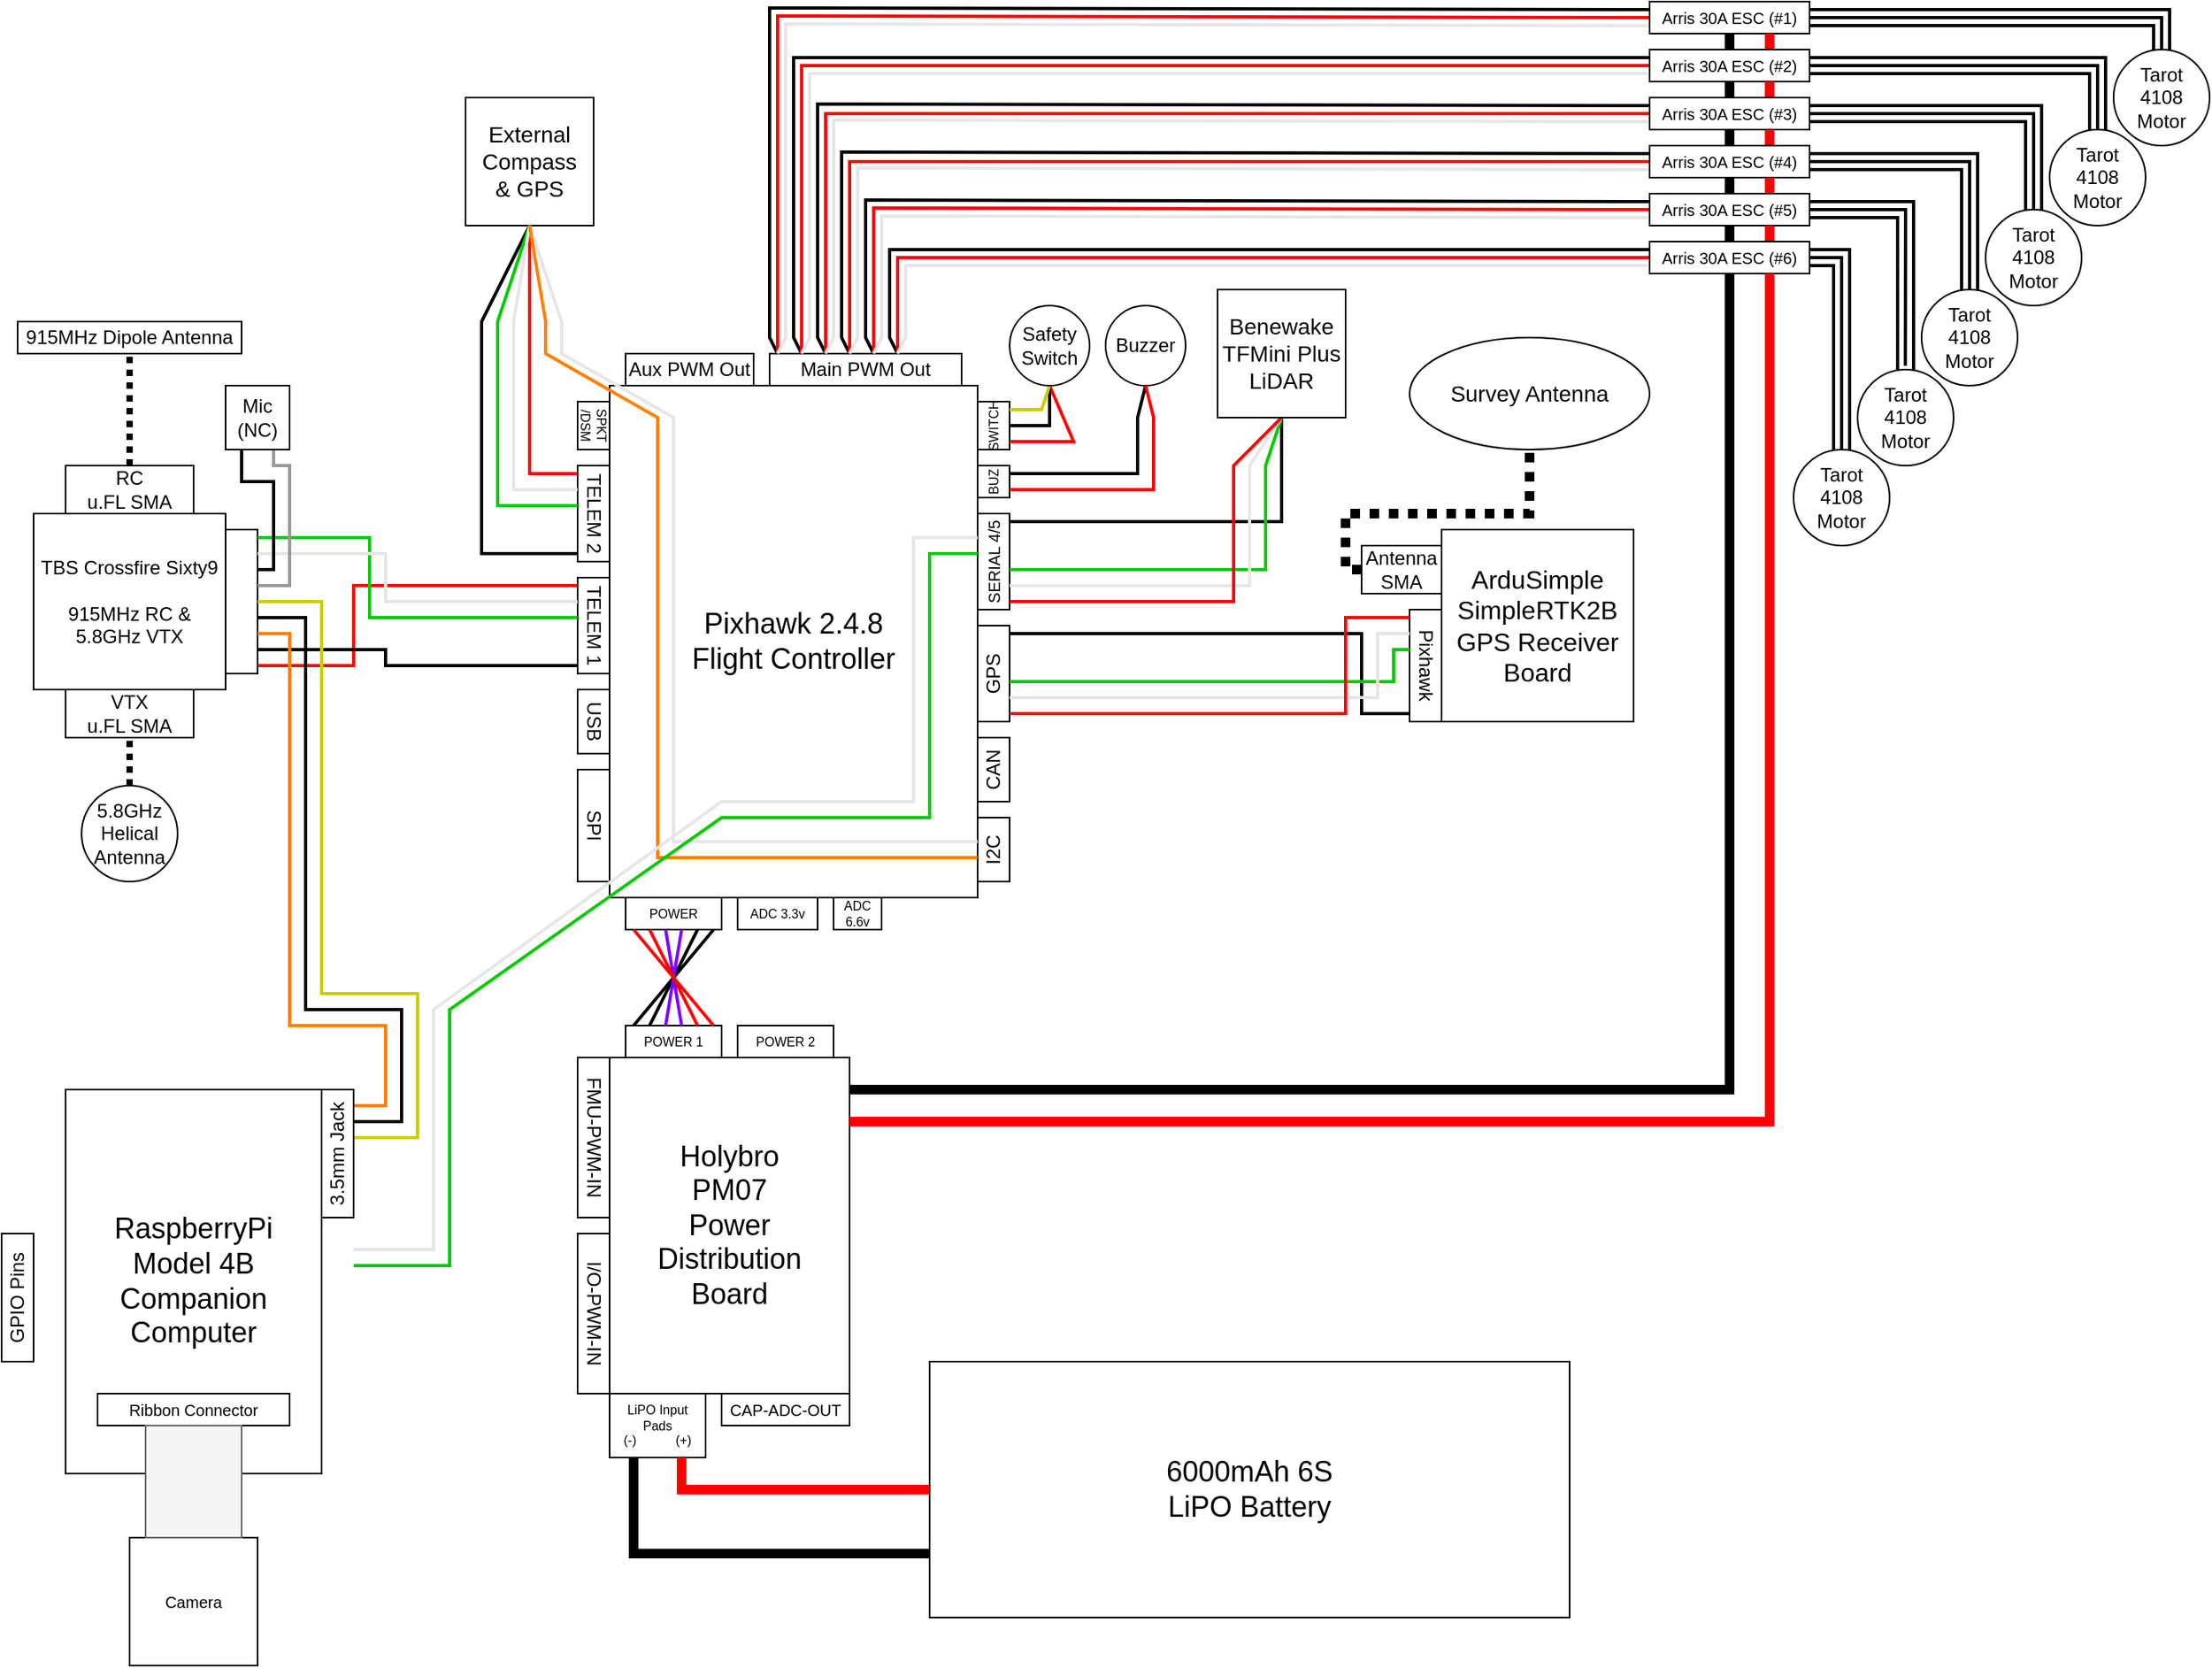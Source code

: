 <mxfile version="20.8.10" type="device"><diagram id="BNTBGZCorK8FlegjUlog" name="Page-1"><mxGraphModel dx="1434" dy="739" grid="1" gridSize="10" guides="1" tooltips="1" connect="1" arrows="1" fold="1" page="1" pageScale="1" pageWidth="850" pageHeight="1100" math="0" shadow="0"><root><mxCell id="0"/><mxCell id="1" parent="0"/><mxCell id="I65N8jUMVUvIcto2oy_x-4" value="&lt;div style=&quot;font-size: 18px;&quot;&gt;Pixhawk 2.4.8&lt;/div&gt;Flight Controller" style="rounded=0;whiteSpace=wrap;html=1;fontSize=18;" parent="1" vertex="1"><mxGeometry x="400" y="280" width="230" height="320" as="geometry"/></mxCell><mxCell id="I65N8jUMVUvIcto2oy_x-5" value="SERIAL 4/5" style="rounded=0;whiteSpace=wrap;html=1;rotation=-90;fontSize=10;" parent="1" vertex="1"><mxGeometry x="610" y="380" width="60" height="20" as="geometry"/></mxCell><mxCell id="I65N8jUMVUvIcto2oy_x-6" value="GPS" style="rounded=0;whiteSpace=wrap;html=1;rotation=-90;" parent="1" vertex="1"><mxGeometry x="610" y="450" width="60" height="20" as="geometry"/></mxCell><mxCell id="I65N8jUMVUvIcto2oy_x-7" value="CAN" style="rounded=0;whiteSpace=wrap;html=1;rotation=-90;" parent="1" vertex="1"><mxGeometry x="620" y="510" width="40" height="20" as="geometry"/></mxCell><mxCell id="I65N8jUMVUvIcto2oy_x-8" value="&lt;div&gt;TELEM 2&lt;br&gt;&lt;/div&gt;" style="rounded=0;whiteSpace=wrap;html=1;rotation=90;" parent="1" vertex="1"><mxGeometry x="360" y="350" width="60" height="20" as="geometry"/></mxCell><mxCell id="I65N8jUMVUvIcto2oy_x-9" value="&lt;div&gt;TELEM 1&lt;br&gt;&lt;/div&gt;" style="rounded=0;whiteSpace=wrap;html=1;rotation=90;" parent="1" vertex="1"><mxGeometry x="360" y="420" width="60" height="20" as="geometry"/></mxCell><mxCell id="I65N8jUMVUvIcto2oy_x-10" value="I2C" style="rounded=0;whiteSpace=wrap;html=1;rotation=-90;" parent="1" vertex="1"><mxGeometry x="620" y="560" width="40" height="20" as="geometry"/></mxCell><mxCell id="I65N8jUMVUvIcto2oy_x-11" value="&lt;div style=&quot;font-size: 8px;&quot;&gt;ADC 6.6v&lt;/div&gt;" style="rounded=0;whiteSpace=wrap;html=1;rotation=0;fontSize=8;" parent="1" vertex="1"><mxGeometry x="540" y="600" width="30" height="20" as="geometry"/></mxCell><mxCell id="I65N8jUMVUvIcto2oy_x-13" value="USB" style="rounded=0;whiteSpace=wrap;html=1;rotation=90;" parent="1" vertex="1"><mxGeometry x="370" y="480" width="40" height="20" as="geometry"/></mxCell><mxCell id="I65N8jUMVUvIcto2oy_x-14" value="&lt;div style=&quot;font-size: 8px;&quot;&gt;SPKT&lt;/div&gt;&lt;div style=&quot;font-size: 8px;&quot;&gt;/DSM&lt;/div&gt;" style="rounded=0;whiteSpace=wrap;html=1;rotation=90;fontSize=8;" parent="1" vertex="1"><mxGeometry x="375" y="295" width="30" height="20" as="geometry"/></mxCell><mxCell id="I65N8jUMVUvIcto2oy_x-15" value="BUZ" style="rounded=0;whiteSpace=wrap;html=1;rotation=-90;fontSize=8;" parent="1" vertex="1"><mxGeometry x="630" y="330" width="20" height="20" as="geometry"/></mxCell><mxCell id="I65N8jUMVUvIcto2oy_x-17" value="SWITCH" style="rounded=0;whiteSpace=wrap;html=1;rotation=-90;fontSize=8;" parent="1" vertex="1"><mxGeometry x="625" y="295" width="30" height="20" as="geometry"/></mxCell><mxCell id="I65N8jUMVUvIcto2oy_x-19" value="SPI" style="rounded=0;whiteSpace=wrap;html=1;rotation=90;" parent="1" vertex="1"><mxGeometry x="355" y="545" width="70" height="20" as="geometry"/></mxCell><mxCell id="I65N8jUMVUvIcto2oy_x-21" value="&lt;div style=&quot;font-size: 8px;&quot;&gt;ADC 3.3v&lt;/div&gt;" style="rounded=0;whiteSpace=wrap;html=1;rotation=0;fontSize=8;" parent="1" vertex="1"><mxGeometry x="480" y="600" width="50" height="20" as="geometry"/></mxCell><mxCell id="I65N8jUMVUvIcto2oy_x-22" value="POWER" style="rounded=0;whiteSpace=wrap;html=1;rotation=0;fontSize=8;" parent="1" vertex="1"><mxGeometry x="410" y="600" width="60" height="20" as="geometry"/></mxCell><mxCell id="I65N8jUMVUvIcto2oy_x-23" value="&lt;div&gt;Holybro&lt;/div&gt;&lt;div&gt;PM07&lt;/div&gt;&lt;div&gt;Power&lt;/div&gt;&lt;div&gt;Distribution&lt;/div&gt;&lt;div&gt;Board&lt;/div&gt;" style="rounded=0;whiteSpace=wrap;html=1;fontSize=18;" parent="1" vertex="1"><mxGeometry x="400" y="700" width="150" height="210" as="geometry"/></mxCell><mxCell id="I65N8jUMVUvIcto2oy_x-24" value="POWER 1" style="rounded=0;whiteSpace=wrap;html=1;rotation=0;fontSize=8;" parent="1" vertex="1"><mxGeometry x="410" y="680" width="60" height="20" as="geometry"/></mxCell><mxCell id="I65N8jUMVUvIcto2oy_x-25" value="POWER 2" style="rounded=0;whiteSpace=wrap;html=1;rotation=0;fontSize=8;" parent="1" vertex="1"><mxGeometry x="480" y="680" width="60" height="20" as="geometry"/></mxCell><mxCell id="I65N8jUMVUvIcto2oy_x-27" value="&lt;div&gt;LiPO Input&lt;br&gt;&lt;/div&gt;&lt;div&gt;Pads&lt;/div&gt;&lt;div&gt;(-)&amp;nbsp;&amp;nbsp; &amp;nbsp; &amp;nbsp; &amp;nbsp; &amp;nbsp; (+)&lt;br&gt;&lt;/div&gt;" style="rounded=0;whiteSpace=wrap;html=1;fontSize=8;" parent="1" vertex="1"><mxGeometry x="400" y="910" width="60" height="40" as="geometry"/></mxCell><mxCell id="I65N8jUMVUvIcto2oy_x-29" value="FMU-PWM-IN" style="rounded=0;whiteSpace=wrap;html=1;rotation=90;" parent="1" vertex="1"><mxGeometry x="340" y="740" width="100" height="20" as="geometry"/></mxCell><mxCell id="I65N8jUMVUvIcto2oy_x-30" value="I/O-PWM-IN" style="rounded=0;whiteSpace=wrap;html=1;rotation=90;" parent="1" vertex="1"><mxGeometry x="340" y="850" width="100" height="20" as="geometry"/></mxCell><mxCell id="I65N8jUMVUvIcto2oy_x-31" value="CAP-ADC-OUT" style="rounded=0;whiteSpace=wrap;html=1;rotation=0;fontSize=10;" parent="1" vertex="1"><mxGeometry x="470" y="910" width="80" height="20" as="geometry"/></mxCell><mxCell id="I65N8jUMVUvIcto2oy_x-49" value="" style="endArrow=none;html=1;rounded=0;fontSize=8;strokeWidth=2;" parent="1" edge="1"><mxGeometry width="50" height="50" relative="1" as="geometry"><mxPoint x="415" y="680" as="sourcePoint"/><mxPoint x="465" y="620" as="targetPoint"/></mxGeometry></mxCell><mxCell id="I65N8jUMVUvIcto2oy_x-50" value="" style="endArrow=none;html=1;rounded=0;fontSize=8;strokeWidth=2;" parent="1" edge="1"><mxGeometry width="50" height="50" relative="1" as="geometry"><mxPoint x="425" y="680" as="sourcePoint"/><mxPoint x="455" y="620" as="targetPoint"/></mxGeometry></mxCell><mxCell id="I65N8jUMVUvIcto2oy_x-51" value="" style="endArrow=none;html=1;rounded=0;fontSize=8;strokeColor=#7F00FF;strokeWidth=2;" parent="1" edge="1"><mxGeometry width="50" height="50" relative="1" as="geometry"><mxPoint x="435" y="680" as="sourcePoint"/><mxPoint x="445" y="620" as="targetPoint"/></mxGeometry></mxCell><mxCell id="I65N8jUMVUvIcto2oy_x-52" value="" style="endArrow=none;html=1;rounded=0;fontSize=8;strokeColor=#7F00FF;strokeWidth=2;" parent="1" edge="1"><mxGeometry width="50" height="50" relative="1" as="geometry"><mxPoint x="445" y="680" as="sourcePoint"/><mxPoint x="435" y="620" as="targetPoint"/><Array as="points"/></mxGeometry></mxCell><mxCell id="I65N8jUMVUvIcto2oy_x-53" value="" style="endArrow=none;html=1;rounded=0;fontSize=8;strokeColor=#FF0000;strokeWidth=2;" parent="1" edge="1"><mxGeometry width="50" height="50" relative="1" as="geometry"><mxPoint x="455" y="680" as="sourcePoint"/><mxPoint x="425" y="620" as="targetPoint"/></mxGeometry></mxCell><mxCell id="I65N8jUMVUvIcto2oy_x-54" value="" style="endArrow=none;html=1;rounded=0;fontSize=8;strokeColor=#FF0000;strokeWidth=2;" parent="1" edge="1"><mxGeometry width="50" height="50" relative="1" as="geometry"><mxPoint x="465" y="680" as="sourcePoint"/><mxPoint x="415" y="620" as="targetPoint"/></mxGeometry></mxCell><mxCell id="I65N8jUMVUvIcto2oy_x-56" value="" style="endArrow=none;html=1;rounded=0;fontSize=8;strokeColor=#FF0000;strokeWidth=2;entryX=0.5;entryY=1;entryDx=0;entryDy=0;" parent="1" target="I65N8jUMVUvIcto2oy_x-75" edge="1"><mxGeometry width="50" height="50" relative="1" as="geometry"><mxPoint x="650" y="315" as="sourcePoint"/><mxPoint x="690" y="280" as="targetPoint"/><Array as="points"><mxPoint x="690" y="315"/></Array></mxGeometry></mxCell><mxCell id="I65N8jUMVUvIcto2oy_x-57" value="" style="endArrow=none;html=1;rounded=0;fontSize=8;entryX=0.5;entryY=1;entryDx=0;entryDy=0;strokeWidth=2;exitX=0.5;exitY=1;exitDx=0;exitDy=0;" parent="1" source="I65N8jUMVUvIcto2oy_x-17" target="I65N8jUMVUvIcto2oy_x-75" edge="1"><mxGeometry width="50" height="50" relative="1" as="geometry"><mxPoint x="380" y="265" as="sourcePoint"/><mxPoint x="350" y="220" as="targetPoint"/><Array as="points"><mxPoint x="675" y="305"/></Array></mxGeometry></mxCell><mxCell id="I65N8jUMVUvIcto2oy_x-58" value="" style="endArrow=none;html=1;rounded=0;fontSize=8;strokeColor=#CCCC00;strokeWidth=2;entryX=0.5;entryY=1;entryDx=0;entryDy=0;" parent="1" target="I65N8jUMVUvIcto2oy_x-75" edge="1"><mxGeometry width="50" height="50" relative="1" as="geometry"><mxPoint x="650" y="295" as="sourcePoint"/><mxPoint x="660" y="280" as="targetPoint"/><Array as="points"><mxPoint x="670" y="295"/></Array></mxGeometry></mxCell><mxCell id="I65N8jUMVUvIcto2oy_x-60" value="&lt;div style=&quot;font-size: 16px;&quot;&gt;ArduSimple SimpleRTK2B&lt;/div&gt;&lt;div style=&quot;font-size: 16px;&quot;&gt;GPS Receiver Board&lt;br style=&quot;font-size: 16px;&quot;&gt;&lt;/div&gt;" style="rounded=0;whiteSpace=wrap;html=1;fontSize=16;" parent="1" vertex="1"><mxGeometry x="920" y="370" width="120" height="120" as="geometry"/></mxCell><mxCell id="I65N8jUMVUvIcto2oy_x-61" value="Pixhawk" style="rounded=0;whiteSpace=wrap;html=1;rotation=90;" parent="1" vertex="1"><mxGeometry x="875" y="445" width="70" height="20" as="geometry"/></mxCell><mxCell id="I65N8jUMVUvIcto2oy_x-63" value="&lt;div&gt;Antenna&lt;br&gt;SMA&lt;/div&gt;" style="rounded=0;whiteSpace=wrap;html=1;rotation=0;" parent="1" vertex="1"><mxGeometry x="870" y="380" width="50" height="30" as="geometry"/></mxCell><mxCell id="I65N8jUMVUvIcto2oy_x-65" value="" style="endArrow=none;html=1;rounded=0;fontSize=8;strokeWidth=2;" parent="1" edge="1"><mxGeometry width="50" height="50" relative="1" as="geometry"><mxPoint x="650" y="435" as="sourcePoint"/><mxPoint x="900" y="485" as="targetPoint"/><Array as="points"><mxPoint x="870" y="435"/><mxPoint x="870" y="485"/></Array></mxGeometry></mxCell><mxCell id="I65N8jUMVUvIcto2oy_x-66" value="" style="endArrow=none;html=1;rounded=0;fontSize=8;strokeColor=#00CC00;strokeWidth=2;" parent="1" edge="1"><mxGeometry width="50" height="50" relative="1" as="geometry"><mxPoint x="650" y="465" as="sourcePoint"/><mxPoint x="900" y="445" as="targetPoint"/><Array as="points"><mxPoint x="890" y="465"/><mxPoint x="890" y="445"/></Array></mxGeometry></mxCell><mxCell id="I65N8jUMVUvIcto2oy_x-68" value="" style="endArrow=none;html=1;rounded=0;fontSize=8;strokeColor=#E6E6E6;shadow=0;strokeWidth=2;" parent="1" edge="1"><mxGeometry width="50" height="50" relative="1" as="geometry"><mxPoint x="900" y="435" as="sourcePoint"/><mxPoint x="650" y="475" as="targetPoint"/><Array as="points"><mxPoint x="880" y="435"/><mxPoint x="880" y="475"/></Array></mxGeometry></mxCell><mxCell id="I65N8jUMVUvIcto2oy_x-69" value="" style="endArrow=none;html=1;rounded=0;fontSize=8;strokeColor=#FF0000;strokeWidth=2;" parent="1" edge="1"><mxGeometry width="50" height="50" relative="1" as="geometry"><mxPoint x="650" y="485" as="sourcePoint"/><mxPoint x="900" y="425" as="targetPoint"/><Array as="points"><mxPoint x="860" y="485"/><mxPoint x="860" y="425"/></Array></mxGeometry></mxCell><mxCell id="I65N8jUMVUvIcto2oy_x-70" value="6000mAh 6S&lt;br style=&quot;font-size: 18px;&quot;&gt;LiPO Battery" style="rounded=0;whiteSpace=wrap;html=1;fontSize=18;" parent="1" vertex="1"><mxGeometry x="600" y="890" width="400" height="160" as="geometry"/></mxCell><mxCell id="I65N8jUMVUvIcto2oy_x-71" value="" style="endArrow=none;html=1;rounded=0;strokeColor=#FF0000;fontSize=8;entryX=0;entryY=0.5;entryDx=0;entryDy=0;exitX=0.75;exitY=1;exitDx=0;exitDy=0;strokeWidth=6;" parent="1" source="I65N8jUMVUvIcto2oy_x-27" target="I65N8jUMVUvIcto2oy_x-70" edge="1"><mxGeometry width="50" height="50" relative="1" as="geometry"><mxPoint x="390" y="1050" as="sourcePoint"/><mxPoint x="440" y="1000" as="targetPoint"/><Array as="points"><mxPoint x="445" y="970"/></Array></mxGeometry></mxCell><mxCell id="I65N8jUMVUvIcto2oy_x-72" value="" style="endArrow=none;html=1;rounded=0;strokeColor=#000000;fontSize=8;exitX=0.25;exitY=1;exitDx=0;exitDy=0;strokeWidth=6;entryX=0;entryY=0.75;entryDx=0;entryDy=0;" parent="1" source="I65N8jUMVUvIcto2oy_x-27" target="I65N8jUMVUvIcto2oy_x-70" edge="1"><mxGeometry width="50" height="50" relative="1" as="geometry"><mxPoint x="380" y="1090" as="sourcePoint"/><mxPoint x="460" y="680" as="targetPoint"/><Array as="points"><mxPoint x="415" y="1010"/></Array></mxGeometry></mxCell><mxCell id="I65N8jUMVUvIcto2oy_x-73" value="Survey Antenna" style="ellipse;whiteSpace=wrap;html=1;fontSize=14;" parent="1" vertex="1"><mxGeometry x="900" y="250" width="150" height="70" as="geometry"/></mxCell><mxCell id="I65N8jUMVUvIcto2oy_x-74" value="" style="endArrow=none;html=1;rounded=0;strokeColor=#000000;strokeWidth=6;fontSize=8;entryX=0.5;entryY=1;entryDx=0;entryDy=0;exitX=0;exitY=0.5;exitDx=0;exitDy=0;dashed=1;dashPattern=1 1;" parent="1" source="I65N8jUMVUvIcto2oy_x-63" target="I65N8jUMVUvIcto2oy_x-73" edge="1"><mxGeometry width="50" height="50" relative="1" as="geometry"><mxPoint x="840" y="380" as="sourcePoint"/><mxPoint x="890" y="330" as="targetPoint"/><Array as="points"><mxPoint x="860" y="395"/><mxPoint x="860" y="360"/><mxPoint x="975" y="360"/></Array></mxGeometry></mxCell><mxCell id="I65N8jUMVUvIcto2oy_x-75" value="&lt;div&gt;Safety&lt;/div&gt;&lt;div&gt;Switch&lt;br&gt;&lt;/div&gt;" style="ellipse;whiteSpace=wrap;html=1;aspect=fixed;fontSize=12;" parent="1" vertex="1"><mxGeometry x="650" y="230" width="50" height="50" as="geometry"/></mxCell><mxCell id="I65N8jUMVUvIcto2oy_x-76" value="Buzzer" style="ellipse;whiteSpace=wrap;html=1;aspect=fixed;fontSize=12;" parent="1" vertex="1"><mxGeometry x="710" y="230" width="50" height="50" as="geometry"/></mxCell><mxCell id="I65N8jUMVUvIcto2oy_x-78" value="" style="endArrow=none;html=1;rounded=0;fontSize=8;strokeWidth=2;entryX=0.5;entryY=1;entryDx=0;entryDy=0;" parent="1" target="I65N8jUMVUvIcto2oy_x-76" edge="1"><mxGeometry width="50" height="50" relative="1" as="geometry"><mxPoint x="650" y="335" as="sourcePoint"/><mxPoint x="730" y="280" as="targetPoint"/><Array as="points"><mxPoint x="730" y="335"/><mxPoint x="730" y="300"/></Array></mxGeometry></mxCell><mxCell id="I65N8jUMVUvIcto2oy_x-79" value="&lt;font style=&quot;font-size: 12px;&quot;&gt;TBS Crossfire Sixty9&lt;br style=&quot;font-size: 12px;&quot;&gt;&lt;br style=&quot;font-size: 12px;&quot;&gt;&lt;/font&gt;&lt;div style=&quot;font-size: 12px;&quot;&gt;&lt;font style=&quot;font-size: 12px;&quot;&gt;915MHz RC &amp;amp;&lt;/font&gt;&lt;/div&gt;&lt;div style=&quot;font-size: 12px;&quot;&gt;&lt;font style=&quot;font-size: 12px;&quot;&gt;5.8GHz&lt;/font&gt; VTX&lt;/div&gt;" style="rounded=0;whiteSpace=wrap;html=1;fontSize=12;" parent="1" vertex="1"><mxGeometry x="40" y="360" width="120" height="110" as="geometry"/></mxCell><mxCell id="I65N8jUMVUvIcto2oy_x-80" value="" style="rounded=0;whiteSpace=wrap;html=1;rotation=-90;" parent="1" vertex="1"><mxGeometry x="125" y="405" width="90" height="20" as="geometry"/></mxCell><mxCell id="I65N8jUMVUvIcto2oy_x-81" value="&lt;div style=&quot;font-size: 12px;&quot;&gt;VTX&lt;/div&gt;u.FL SMA" style="rounded=0;whiteSpace=wrap;html=1;rotation=0;fontSize=12;" parent="1" vertex="1"><mxGeometry x="60" y="470" width="80" height="30" as="geometry"/></mxCell><mxCell id="I65N8jUMVUvIcto2oy_x-82" value="&lt;div style=&quot;font-size: 12px;&quot;&gt;RC&lt;/div&gt;u.FL SMA" style="rounded=0;whiteSpace=wrap;html=1;rotation=0;fontSize=12;" parent="1" vertex="1"><mxGeometry x="60" y="330" width="80" height="30" as="geometry"/></mxCell><mxCell id="I65N8jUMVUvIcto2oy_x-83" value="&lt;div&gt;5.8GHz&lt;/div&gt;&lt;div&gt;Helical&lt;/div&gt;&lt;div&gt;Antenna&lt;br&gt;&lt;/div&gt;" style="ellipse;whiteSpace=wrap;html=1;aspect=fixed;fontSize=12;" parent="1" vertex="1"><mxGeometry x="70" y="530" width="60" height="60" as="geometry"/></mxCell><mxCell id="I65N8jUMVUvIcto2oy_x-86" value="" style="endArrow=none;html=1;rounded=0;strokeColor=#000000;strokeWidth=4;fontSize=12;exitX=0.5;exitY=0;exitDx=0;exitDy=0;entryX=0.5;entryY=1;entryDx=0;entryDy=0;dashed=1;dashPattern=1 1;" parent="1" source="I65N8jUMVUvIcto2oy_x-83" target="I65N8jUMVUvIcto2oy_x-81" edge="1"><mxGeometry width="50" height="50" relative="1" as="geometry"><mxPoint x="50" y="690" as="sourcePoint"/><mxPoint x="100" y="640" as="targetPoint"/></mxGeometry></mxCell><mxCell id="I65N8jUMVUvIcto2oy_x-87" value="" style="endArrow=none;html=1;rounded=0;strokeColor=#000000;strokeWidth=4;fontSize=12;exitX=0.5;exitY=0;exitDx=0;exitDy=0;entryX=0.5;entryY=1;entryDx=0;entryDy=0;dashed=1;dashPattern=1 1;" parent="1" source="I65N8jUMVUvIcto2oy_x-82" target="I65N8jUMVUvIcto2oy_x-195" edge="1"><mxGeometry width="50" height="50" relative="1" as="geometry"><mxPoint x="170" y="330" as="sourcePoint"/><mxPoint x="100" y="290" as="targetPoint"/></mxGeometry></mxCell><mxCell id="I65N8jUMVUvIcto2oy_x-88" value="" style="endArrow=none;html=1;rounded=0;fontSize=8;strokeColor=#FF0000;strokeWidth=2;" parent="1" edge="1"><mxGeometry width="50" height="50" relative="1" as="geometry"><mxPoint x="180" y="455" as="sourcePoint"/><mxPoint x="380" y="405" as="targetPoint"/><Array as="points"><mxPoint x="240" y="455"/><mxPoint x="240" y="405"/></Array></mxGeometry></mxCell><mxCell id="I65N8jUMVUvIcto2oy_x-89" value="" style="endArrow=none;html=1;rounded=0;fontSize=8;strokeColor=#000000;strokeWidth=2;" parent="1" edge="1"><mxGeometry width="50" height="50" relative="1" as="geometry"><mxPoint x="180" y="445" as="sourcePoint"/><mxPoint x="380" y="455" as="targetPoint"/><Array as="points"><mxPoint x="260" y="445"/><mxPoint x="260" y="455"/></Array></mxGeometry></mxCell><mxCell id="I65N8jUMVUvIcto2oy_x-90" value="" style="endArrow=none;html=1;rounded=0;fontSize=8;strokeColor=#00CC00;strokeWidth=2;" parent="1" edge="1"><mxGeometry width="50" height="50" relative="1" as="geometry"><mxPoint x="180" y="375" as="sourcePoint"/><mxPoint x="380" y="425" as="targetPoint"/><Array as="points"><mxPoint x="250" y="375"/><mxPoint x="250" y="425"/></Array></mxGeometry></mxCell><mxCell id="I65N8jUMVUvIcto2oy_x-91" value="" style="endArrow=none;html=1;rounded=0;fontSize=8;strokeColor=#E6E6E6;strokeWidth=2;" parent="1" edge="1"><mxGeometry width="50" height="50" relative="1" as="geometry"><mxPoint x="180" y="385" as="sourcePoint"/><mxPoint x="380" y="415" as="targetPoint"/><Array as="points"><mxPoint x="260" y="385"/><mxPoint x="260" y="415"/></Array></mxGeometry></mxCell><mxCell id="I65N8jUMVUvIcto2oy_x-92" value="" style="endArrow=none;html=1;rounded=0;strokeColor=#CCCC00;strokeWidth=2;fontSize=12;" parent="1" edge="1"><mxGeometry width="50" height="50" relative="1" as="geometry"><mxPoint x="180" y="415" as="sourcePoint"/><mxPoint x="240" y="750" as="targetPoint"/><Array as="points"><mxPoint x="220" y="415"/><mxPoint x="220" y="660"/><mxPoint x="280" y="660"/><mxPoint x="280" y="750"/></Array></mxGeometry></mxCell><mxCell id="I65N8jUMVUvIcto2oy_x-93" value="" style="endArrow=none;html=1;rounded=0;strokeColor=#000000;strokeWidth=2;fontSize=12;" parent="1" edge="1"><mxGeometry width="50" height="50" relative="1" as="geometry"><mxPoint x="180" y="425" as="sourcePoint"/><mxPoint x="240" y="740" as="targetPoint"/><Array as="points"><mxPoint x="210" y="425"/><mxPoint x="210" y="670"/><mxPoint x="270" y="670"/><mxPoint x="270" y="740"/></Array></mxGeometry></mxCell><mxCell id="I65N8jUMVUvIcto2oy_x-94" value="" style="endArrow=none;html=1;rounded=0;strokeColor=#FF8000;strokeWidth=2;fontSize=12;" parent="1" edge="1"><mxGeometry width="50" height="50" relative="1" as="geometry"><mxPoint x="180" y="435" as="sourcePoint"/><mxPoint x="240" y="730" as="targetPoint"/><Array as="points"><mxPoint x="200" y="435"/><mxPoint x="200" y="680"/><mxPoint x="260" y="680"/><mxPoint x="260" y="730"/></Array></mxGeometry></mxCell><mxCell id="I65N8jUMVUvIcto2oy_x-95" value="" style="endArrow=none;html=1;rounded=0;strokeColor=#000000;strokeWidth=2;fontSize=12;" parent="1" edge="1"><mxGeometry width="50" height="50" relative="1" as="geometry"><mxPoint x="180" y="395" as="sourcePoint"/><mxPoint x="170" y="320" as="targetPoint"/><Array as="points"><mxPoint x="190" y="395"/><mxPoint x="190" y="340"/><mxPoint x="170" y="340"/></Array></mxGeometry></mxCell><mxCell id="I65N8jUMVUvIcto2oy_x-96" value="" style="endArrow=none;html=1;rounded=0;strokeColor=#999999;strokeWidth=2;fontSize=12;entryX=0.75;entryY=1;entryDx=0;entryDy=0;" parent="1" target="I65N8jUMVUvIcto2oy_x-98" edge="1"><mxGeometry width="50" height="50" relative="1" as="geometry"><mxPoint x="180" y="405" as="sourcePoint"/><mxPoint x="180" y="320" as="targetPoint"/><Array as="points"><mxPoint x="200" y="405"/><mxPoint x="200" y="330"/><mxPoint x="190" y="330"/></Array></mxGeometry></mxCell><mxCell id="I65N8jUMVUvIcto2oy_x-98" value="&lt;div&gt;Mic&lt;/div&gt;(NC)" style="rounded=0;whiteSpace=wrap;html=1;fontSize=12;" parent="1" vertex="1"><mxGeometry x="160" y="280" width="40" height="40" as="geometry"/></mxCell><mxCell id="I65N8jUMVUvIcto2oy_x-99" value="&lt;div&gt;Camera&lt;/div&gt;" style="rounded=0;whiteSpace=wrap;html=1;fontSize=10;" parent="1" vertex="1"><mxGeometry x="100" y="1000" width="80" height="80" as="geometry"/></mxCell><mxCell id="I65N8jUMVUvIcto2oy_x-100" value="" style="endArrow=none;html=1;rounded=0;fontSize=8;strokeWidth=2;entryX=0.5;entryY=1;entryDx=0;entryDy=0;" parent="1" target="I65N8jUMVUvIcto2oy_x-104" edge="1"><mxGeometry width="50" height="50" relative="1" as="geometry"><mxPoint x="650" y="365" as="sourcePoint"/><mxPoint x="820" y="300" as="targetPoint"/><Array as="points"><mxPoint x="820" y="365"/></Array></mxGeometry></mxCell><mxCell id="I65N8jUMVUvIcto2oy_x-101" value="" style="endArrow=none;html=1;rounded=0;fontSize=8;strokeColor=#00CC00;strokeWidth=2;entryX=0.5;entryY=1;entryDx=0;entryDy=0;" parent="1" target="I65N8jUMVUvIcto2oy_x-104" edge="1"><mxGeometry width="50" height="50" relative="1" as="geometry"><mxPoint x="650" y="395" as="sourcePoint"/><mxPoint x="810" y="300" as="targetPoint"/><Array as="points"><mxPoint x="810" y="395"/><mxPoint x="810" y="330"/></Array></mxGeometry></mxCell><mxCell id="I65N8jUMVUvIcto2oy_x-102" value="" style="endArrow=none;html=1;rounded=0;fontSize=8;strokeColor=#E6E6E6;shadow=0;strokeWidth=2;exitX=0.5;exitY=1;exitDx=0;exitDy=0;" parent="1" source="I65N8jUMVUvIcto2oy_x-104" edge="1"><mxGeometry width="50" height="50" relative="1" as="geometry"><mxPoint x="800" y="300" as="sourcePoint"/><mxPoint x="650" y="405" as="targetPoint"/><Array as="points"><mxPoint x="800" y="330"/><mxPoint x="800" y="405"/></Array></mxGeometry></mxCell><mxCell id="I65N8jUMVUvIcto2oy_x-103" value="" style="endArrow=none;html=1;rounded=0;fontSize=8;strokeColor=#FF0000;strokeWidth=2;entryX=0.5;entryY=1;entryDx=0;entryDy=0;" parent="1" target="I65N8jUMVUvIcto2oy_x-104" edge="1"><mxGeometry width="50" height="50" relative="1" as="geometry"><mxPoint x="650" y="415" as="sourcePoint"/><mxPoint x="790" y="300" as="targetPoint"/><Array as="points"><mxPoint x="790" y="415"/><mxPoint x="790" y="330"/></Array></mxGeometry></mxCell><mxCell id="I65N8jUMVUvIcto2oy_x-104" value="Benewake&lt;br style=&quot;font-size: 14px;&quot;&gt;TFMini Plus&lt;br style=&quot;font-size: 14px;&quot;&gt;LiDAR" style="rounded=0;whiteSpace=wrap;html=1;fontSize=14;" parent="1" vertex="1"><mxGeometry x="780" y="220" width="80" height="80" as="geometry"/></mxCell><mxCell id="I65N8jUMVUvIcto2oy_x-106" value="Aux PWM Out" style="rounded=0;whiteSpace=wrap;html=1;fontSize=12;" parent="1" vertex="1"><mxGeometry x="410" y="260" width="80" height="20" as="geometry"/></mxCell><mxCell id="I65N8jUMVUvIcto2oy_x-107" value="Main PWM Out" style="rounded=0;whiteSpace=wrap;html=1;fontSize=12;" parent="1" vertex="1"><mxGeometry x="500" y="260" width="120" height="20" as="geometry"/></mxCell><mxCell id="I65N8jUMVUvIcto2oy_x-115" value="" style="endArrow=none;html=1;rounded=0;shadow=0;strokeColor=#000000;strokeWidth=2;fontSize=12;entryX=0;entryY=0.25;entryDx=0;entryDy=0;" parent="1" target="I65N8jUMVUvIcto2oy_x-138" edge="1"><mxGeometry width="50" height="50" relative="1" as="geometry"><mxPoint x="535" y="260" as="sourcePoint"/><mxPoint x="800" y="150" as="targetPoint"/><Array as="points"><mxPoint x="530" y="250"/><mxPoint x="530" y="104"/></Array></mxGeometry></mxCell><mxCell id="I65N8jUMVUvIcto2oy_x-116" value="" style="endArrow=none;html=1;rounded=0;shadow=0;strokeColor=#FF0000;strokeWidth=2;fontSize=12;entryX=0;entryY=0.5;entryDx=0;entryDy=0;" parent="1" target="I65N8jUMVUvIcto2oy_x-138" edge="1"><mxGeometry width="50" height="50" relative="1" as="geometry"><mxPoint x="535" y="260" as="sourcePoint"/><mxPoint x="800" y="155" as="targetPoint"/><Array as="points"><mxPoint x="535" y="110"/></Array></mxGeometry></mxCell><mxCell id="I65N8jUMVUvIcto2oy_x-117" value="" style="endArrow=none;html=1;rounded=0;shadow=0;strokeColor=#E6E6E6;strokeWidth=2;fontSize=12;entryX=0;entryY=0.75;entryDx=0;entryDy=0;" parent="1" target="I65N8jUMVUvIcto2oy_x-138" edge="1"><mxGeometry width="50" height="50" relative="1" as="geometry"><mxPoint x="535" y="260" as="sourcePoint"/><mxPoint x="800" y="160" as="targetPoint"/><Array as="points"><mxPoint x="540" y="250"/><mxPoint x="540" y="114"/></Array></mxGeometry></mxCell><mxCell id="I65N8jUMVUvIcto2oy_x-118" value="" style="endArrow=none;html=1;rounded=0;shadow=0;strokeColor=#000000;strokeWidth=2;fontSize=12;entryX=0;entryY=0.25;entryDx=0;entryDy=0;" parent="1" target="I65N8jUMVUvIcto2oy_x-133" edge="1"><mxGeometry width="50" height="50" relative="1" as="geometry"><mxPoint x="505" y="260" as="sourcePoint"/><mxPoint x="770" y="120" as="targetPoint"/><Array as="points"><mxPoint x="500" y="250"/><mxPoint x="500" y="44"/></Array></mxGeometry></mxCell><mxCell id="I65N8jUMVUvIcto2oy_x-119" value="" style="endArrow=none;html=1;rounded=0;shadow=0;strokeColor=#FF0000;strokeWidth=2;fontSize=12;entryX=0;entryY=0.5;entryDx=0;entryDy=0;" parent="1" target="I65N8jUMVUvIcto2oy_x-133" edge="1"><mxGeometry width="50" height="50" relative="1" as="geometry"><mxPoint x="505" y="260" as="sourcePoint"/><mxPoint x="1110" y="125" as="targetPoint"/><Array as="points"><mxPoint x="505" y="49"/></Array></mxGeometry></mxCell><mxCell id="I65N8jUMVUvIcto2oy_x-120" value="" style="endArrow=none;html=1;rounded=0;shadow=0;strokeColor=#E6E6E6;strokeWidth=2;fontSize=12;entryX=0;entryY=0.75;entryDx=0;entryDy=0;" parent="1" target="I65N8jUMVUvIcto2oy_x-133" edge="1"><mxGeometry width="50" height="50" relative="1" as="geometry"><mxPoint x="505" y="260" as="sourcePoint"/><mxPoint x="770" y="130" as="targetPoint"/><Array as="points"><mxPoint x="510" y="250"/><mxPoint x="510" y="54"/></Array></mxGeometry></mxCell><mxCell id="I65N8jUMVUvIcto2oy_x-121" value="" style="endArrow=none;html=1;rounded=0;shadow=0;strokeColor=#000000;strokeWidth=2;fontSize=12;entryX=0;entryY=0.25;entryDx=0;entryDy=0;" parent="1" target="I65N8jUMVUvIcto2oy_x-136" edge="1"><mxGeometry width="50" height="50" relative="1" as="geometry"><mxPoint x="520" y="260" as="sourcePoint"/><mxPoint x="785" y="135" as="targetPoint"/><Array as="points"><mxPoint x="515" y="250"/><mxPoint x="515" y="75"/></Array></mxGeometry></mxCell><mxCell id="I65N8jUMVUvIcto2oy_x-122" value="" style="endArrow=none;html=1;rounded=0;shadow=0;strokeColor=#FF0000;strokeWidth=2;fontSize=12;entryX=0;entryY=0.5;entryDx=0;entryDy=0;" parent="1" target="I65N8jUMVUvIcto2oy_x-136" edge="1"><mxGeometry width="50" height="50" relative="1" as="geometry"><mxPoint x="520" y="260" as="sourcePoint"/><mxPoint x="785" y="140" as="targetPoint"/><Array as="points"><mxPoint x="520" y="80"/></Array></mxGeometry></mxCell><mxCell id="I65N8jUMVUvIcto2oy_x-123" value="" style="endArrow=none;html=1;rounded=0;shadow=0;strokeColor=#E6E6E6;strokeWidth=2;fontSize=12;entryX=0;entryY=0.75;entryDx=0;entryDy=0;" parent="1" target="I65N8jUMVUvIcto2oy_x-136" edge="1"><mxGeometry width="50" height="50" relative="1" as="geometry"><mxPoint x="520" y="260" as="sourcePoint"/><mxPoint x="785" y="145" as="targetPoint"/><Array as="points"><mxPoint x="525" y="250"/><mxPoint x="525" y="85"/></Array></mxGeometry></mxCell><mxCell id="I65N8jUMVUvIcto2oy_x-124" value="" style="endArrow=none;html=1;rounded=0;shadow=0;strokeColor=#000000;strokeWidth=2;fontSize=12;entryX=0;entryY=0.25;entryDx=0;entryDy=0;" parent="1" target="I65N8jUMVUvIcto2oy_x-141" edge="1"><mxGeometry width="50" height="50" relative="1" as="geometry"><mxPoint x="580" y="260" as="sourcePoint"/><mxPoint x="845" y="195" as="targetPoint"/><Array as="points"><mxPoint x="575" y="250"/><mxPoint x="575" y="195"/></Array></mxGeometry></mxCell><mxCell id="I65N8jUMVUvIcto2oy_x-125" value="" style="endArrow=none;html=1;rounded=0;shadow=0;strokeColor=#FF0000;strokeWidth=2;fontSize=12;entryX=0;entryY=0.5;entryDx=0;entryDy=0;" parent="1" target="I65N8jUMVUvIcto2oy_x-141" edge="1"><mxGeometry width="50" height="50" relative="1" as="geometry"><mxPoint x="580" y="260" as="sourcePoint"/><mxPoint x="845" y="200" as="targetPoint"/><Array as="points"><mxPoint x="580" y="200"/></Array></mxGeometry></mxCell><mxCell id="I65N8jUMVUvIcto2oy_x-126" value="" style="endArrow=none;html=1;rounded=0;shadow=0;strokeColor=#E6E6E6;strokeWidth=2;fontSize=12;entryX=0;entryY=0.75;entryDx=0;entryDy=0;" parent="1" target="I65N8jUMVUvIcto2oy_x-141" edge="1"><mxGeometry width="50" height="50" relative="1" as="geometry"><mxPoint x="580" y="260" as="sourcePoint"/><mxPoint x="845" y="205" as="targetPoint"/><Array as="points"><mxPoint x="585" y="250"/><mxPoint x="585" y="205"/></Array></mxGeometry></mxCell><mxCell id="I65N8jUMVUvIcto2oy_x-127" value="" style="endArrow=none;html=1;rounded=0;shadow=0;strokeColor=#000000;strokeWidth=2;fontSize=12;entryX=0;entryY=0.25;entryDx=0;entryDy=0;" parent="1" target="I65N8jUMVUvIcto2oy_x-139" edge="1"><mxGeometry width="50" height="50" relative="1" as="geometry"><mxPoint x="550" y="260" as="sourcePoint"/><mxPoint x="815" y="165" as="targetPoint"/><Array as="points"><mxPoint x="545" y="250"/><mxPoint x="545" y="134"/></Array></mxGeometry></mxCell><mxCell id="I65N8jUMVUvIcto2oy_x-128" value="" style="endArrow=none;html=1;rounded=0;shadow=0;strokeColor=#FF0000;strokeWidth=2;fontSize=12;entryX=0;entryY=0.5;entryDx=0;entryDy=0;" parent="1" target="I65N8jUMVUvIcto2oy_x-139" edge="1"><mxGeometry width="50" height="50" relative="1" as="geometry"><mxPoint x="550" y="260" as="sourcePoint"/><mxPoint x="815" y="170" as="targetPoint"/><Array as="points"><mxPoint x="550" y="140"/></Array></mxGeometry></mxCell><mxCell id="I65N8jUMVUvIcto2oy_x-129" value="" style="endArrow=none;html=1;rounded=0;shadow=0;strokeColor=#E6E6E6;strokeWidth=2;fontSize=12;entryX=0;entryY=0.75;entryDx=0;entryDy=0;" parent="1" target="I65N8jUMVUvIcto2oy_x-139" edge="1"><mxGeometry width="50" height="50" relative="1" as="geometry"><mxPoint x="550" y="260" as="sourcePoint"/><mxPoint x="815" y="175" as="targetPoint"/><Array as="points"><mxPoint x="555" y="250"/><mxPoint x="555" y="144"/></Array></mxGeometry></mxCell><mxCell id="I65N8jUMVUvIcto2oy_x-130" value="" style="endArrow=none;html=1;rounded=0;shadow=0;strokeColor=#000000;strokeWidth=2;fontSize=12;entryX=0;entryY=0.25;entryDx=0;entryDy=0;" parent="1" target="I65N8jUMVUvIcto2oy_x-140" edge="1"><mxGeometry width="50" height="50" relative="1" as="geometry"><mxPoint x="565" y="260" as="sourcePoint"/><mxPoint x="830" y="180" as="targetPoint"/><Array as="points"><mxPoint x="560" y="250"/><mxPoint x="560" y="164"/></Array></mxGeometry></mxCell><mxCell id="I65N8jUMVUvIcto2oy_x-131" value="" style="endArrow=none;html=1;rounded=0;shadow=0;strokeColor=#FF0000;strokeWidth=2;fontSize=12;entryX=0;entryY=0.5;entryDx=0;entryDy=0;" parent="1" target="I65N8jUMVUvIcto2oy_x-140" edge="1"><mxGeometry width="50" height="50" relative="1" as="geometry"><mxPoint x="565" y="260" as="sourcePoint"/><mxPoint x="830" y="185" as="targetPoint"/><Array as="points"><mxPoint x="565" y="169"/></Array></mxGeometry></mxCell><mxCell id="I65N8jUMVUvIcto2oy_x-132" value="" style="endArrow=none;html=1;rounded=0;shadow=0;strokeColor=#E6E6E6;strokeWidth=2;fontSize=12;entryX=0;entryY=0.75;entryDx=0;entryDy=0;" parent="1" target="I65N8jUMVUvIcto2oy_x-140" edge="1"><mxGeometry width="50" height="50" relative="1" as="geometry"><mxPoint x="565" y="260" as="sourcePoint"/><mxPoint x="830" y="190" as="targetPoint"/><Array as="points"><mxPoint x="570" y="250"/><mxPoint x="570" y="174"/></Array></mxGeometry></mxCell><mxCell id="I65N8jUMVUvIcto2oy_x-150" style="edgeStyle=orthogonalEdgeStyle;rounded=0;orthogonalLoop=1;jettySize=auto;html=1;exitX=0.5;exitY=1;exitDx=0;exitDy=0;entryX=0.5;entryY=0;entryDx=0;entryDy=0;shadow=0;strokeColor=#000000;strokeWidth=6;fontSize=10;endArrow=none;endFill=0;" parent="1" source="I65N8jUMVUvIcto2oy_x-133" target="I65N8jUMVUvIcto2oy_x-136" edge="1"><mxGeometry relative="1" as="geometry"/></mxCell><mxCell id="I65N8jUMVUvIcto2oy_x-286" style="edgeStyle=none;rounded=0;orthogonalLoop=1;jettySize=auto;html=1;exitX=1;exitY=0.5;exitDx=0;exitDy=0;entryX=0.5;entryY=0;entryDx=0;entryDy=0;shadow=0;strokeColor=#000000;strokeWidth=2;fontSize=12;endArrow=none;endFill=0;" parent="1" target="I65N8jUMVUvIcto2oy_x-306" edge="1"><mxGeometry relative="1" as="geometry"><mxPoint x="1150" y="50" as="sourcePoint"/><mxPoint x="1340.0" y="50" as="targetPoint"/><Array as="points"><mxPoint x="1370" y="50"/></Array></mxGeometry></mxCell><mxCell id="I65N8jUMVUvIcto2oy_x-133" value="&lt;div style=&quot;font-size: 10px;&quot;&gt;Arris 30A ESC (#1)&lt;/div&gt;" style="rounded=0;whiteSpace=wrap;html=1;fontSize=10;" parent="1" vertex="1"><mxGeometry x="1050" y="40" width="100" height="20" as="geometry"/></mxCell><mxCell id="I65N8jUMVUvIcto2oy_x-151" style="edgeStyle=orthogonalEdgeStyle;rounded=0;orthogonalLoop=1;jettySize=auto;html=1;exitX=0.5;exitY=1;exitDx=0;exitDy=0;entryX=0.5;entryY=0;entryDx=0;entryDy=0;shadow=0;strokeColor=#000000;strokeWidth=6;fontSize=10;endArrow=none;endFill=0;" parent="1" source="I65N8jUMVUvIcto2oy_x-136" target="I65N8jUMVUvIcto2oy_x-138" edge="1"><mxGeometry relative="1" as="geometry"/></mxCell><mxCell id="I65N8jUMVUvIcto2oy_x-161" style="edgeStyle=orthogonalEdgeStyle;rounded=0;orthogonalLoop=1;jettySize=auto;html=1;exitX=0.75;exitY=0;exitDx=0;exitDy=0;entryX=0.75;entryY=1;entryDx=0;entryDy=0;shadow=0;strokeColor=#FF0000;strokeWidth=6;fontSize=10;endArrow=none;endFill=0;" parent="1" source="I65N8jUMVUvIcto2oy_x-136" target="I65N8jUMVUvIcto2oy_x-133" edge="1"><mxGeometry relative="1" as="geometry"/></mxCell><mxCell id="I65N8jUMVUvIcto2oy_x-136" value="&lt;div style=&quot;font-size: 10px;&quot;&gt;Arris 30A ESC (#2)&lt;/div&gt;" style="rounded=0;whiteSpace=wrap;html=1;fontSize=10;" parent="1" vertex="1"><mxGeometry x="1050" y="70" width="100" height="20" as="geometry"/></mxCell><mxCell id="I65N8jUMVUvIcto2oy_x-152" style="edgeStyle=orthogonalEdgeStyle;rounded=0;orthogonalLoop=1;jettySize=auto;html=1;exitX=0.5;exitY=1;exitDx=0;exitDy=0;entryX=0.5;entryY=0;entryDx=0;entryDy=0;shadow=0;strokeColor=#000000;strokeWidth=6;fontSize=10;endArrow=none;endFill=0;" parent="1" source="I65N8jUMVUvIcto2oy_x-138" target="I65N8jUMVUvIcto2oy_x-139" edge="1"><mxGeometry relative="1" as="geometry"/></mxCell><mxCell id="I65N8jUMVUvIcto2oy_x-160" style="edgeStyle=orthogonalEdgeStyle;rounded=0;orthogonalLoop=1;jettySize=auto;html=1;exitX=0.75;exitY=0;exitDx=0;exitDy=0;entryX=0.75;entryY=1;entryDx=0;entryDy=0;shadow=0;strokeColor=#FF0000;strokeWidth=6;fontSize=10;endArrow=none;endFill=0;" parent="1" source="I65N8jUMVUvIcto2oy_x-138" target="I65N8jUMVUvIcto2oy_x-136" edge="1"><mxGeometry relative="1" as="geometry"/></mxCell><mxCell id="I65N8jUMVUvIcto2oy_x-299" style="edgeStyle=none;rounded=0;orthogonalLoop=1;jettySize=auto;html=1;exitX=1;exitY=0.5;exitDx=0;exitDy=0;entryX=0.5;entryY=0;entryDx=0;entryDy=0;shadow=0;strokeColor=#000000;strokeWidth=2;fontSize=12;endArrow=none;endFill=0;" parent="1" target="I65N8jUMVUvIcto2oy_x-298" edge="1"><mxGeometry relative="1" as="geometry"><mxPoint x="1150" y="110.0" as="sourcePoint"/><mxPoint x="1290" y="150.0" as="targetPoint"/><Array as="points"><mxPoint x="1290" y="110"/></Array></mxGeometry></mxCell><mxCell id="I65N8jUMVUvIcto2oy_x-138" value="&lt;div style=&quot;font-size: 10px;&quot;&gt;Arris 30A ESC (#3)&lt;/div&gt;" style="rounded=0;whiteSpace=wrap;html=1;fontSize=10;" parent="1" vertex="1"><mxGeometry x="1050" y="100" width="100" height="20" as="geometry"/></mxCell><mxCell id="I65N8jUMVUvIcto2oy_x-153" style="edgeStyle=orthogonalEdgeStyle;rounded=0;orthogonalLoop=1;jettySize=auto;html=1;exitX=0.5;exitY=1;exitDx=0;exitDy=0;entryX=0.5;entryY=0;entryDx=0;entryDy=0;shadow=0;strokeColor=#000000;strokeWidth=6;fontSize=10;endArrow=none;endFill=0;" parent="1" source="I65N8jUMVUvIcto2oy_x-139" target="I65N8jUMVUvIcto2oy_x-140" edge="1"><mxGeometry relative="1" as="geometry"/></mxCell><mxCell id="I65N8jUMVUvIcto2oy_x-159" style="edgeStyle=orthogonalEdgeStyle;rounded=0;orthogonalLoop=1;jettySize=auto;html=1;exitX=0.75;exitY=0;exitDx=0;exitDy=0;entryX=0.75;entryY=1;entryDx=0;entryDy=0;shadow=0;strokeColor=#FF0000;strokeWidth=6;fontSize=10;endArrow=none;endFill=0;" parent="1" source="I65N8jUMVUvIcto2oy_x-139" target="I65N8jUMVUvIcto2oy_x-138" edge="1"><mxGeometry relative="1" as="geometry"/></mxCell><mxCell id="I65N8jUMVUvIcto2oy_x-139" value="&lt;div style=&quot;font-size: 10px;&quot;&gt;Arris 30A ESC (#4)&lt;/div&gt;" style="rounded=0;whiteSpace=wrap;html=1;fontSize=10;" parent="1" vertex="1"><mxGeometry x="1050" y="130" width="100" height="20" as="geometry"/></mxCell><mxCell id="I65N8jUMVUvIcto2oy_x-154" style="edgeStyle=orthogonalEdgeStyle;rounded=0;orthogonalLoop=1;jettySize=auto;html=1;exitX=0.5;exitY=1;exitDx=0;exitDy=0;entryX=0.5;entryY=0;entryDx=0;entryDy=0;shadow=0;strokeColor=#000000;strokeWidth=6;fontSize=10;endArrow=none;endFill=0;" parent="1" source="I65N8jUMVUvIcto2oy_x-140" target="I65N8jUMVUvIcto2oy_x-141" edge="1"><mxGeometry relative="1" as="geometry"/></mxCell><mxCell id="I65N8jUMVUvIcto2oy_x-158" style="edgeStyle=orthogonalEdgeStyle;rounded=0;orthogonalLoop=1;jettySize=auto;html=1;exitX=0.75;exitY=0;exitDx=0;exitDy=0;shadow=0;strokeColor=#FF0000;strokeWidth=6;fontSize=10;endArrow=none;endFill=0;" parent="1" source="I65N8jUMVUvIcto2oy_x-140" edge="1"><mxGeometry relative="1" as="geometry"><mxPoint x="1125.0" y="150" as="targetPoint"/></mxGeometry></mxCell><mxCell id="I65N8jUMVUvIcto2oy_x-140" value="&lt;div style=&quot;font-size: 10px;&quot;&gt;Arris 30A ESC (#5)&lt;/div&gt;" style="rounded=0;whiteSpace=wrap;html=1;fontSize=10;" parent="1" vertex="1"><mxGeometry x="1050" y="160" width="100" height="20" as="geometry"/></mxCell><mxCell id="I65N8jUMVUvIcto2oy_x-157" style="edgeStyle=orthogonalEdgeStyle;rounded=0;orthogonalLoop=1;jettySize=auto;html=1;exitX=0.75;exitY=0;exitDx=0;exitDy=0;entryX=0.75;entryY=1;entryDx=0;entryDy=0;shadow=0;strokeColor=#FF0000;strokeWidth=6;fontSize=10;endArrow=none;endFill=0;" parent="1" source="I65N8jUMVUvIcto2oy_x-141" target="I65N8jUMVUvIcto2oy_x-140" edge="1"><mxGeometry relative="1" as="geometry"/></mxCell><mxCell id="I65N8jUMVUvIcto2oy_x-141" value="&lt;div style=&quot;font-size: 10px;&quot;&gt;Arris 30A ESC (#6)&lt;/div&gt;" style="rounded=0;whiteSpace=wrap;html=1;fontSize=10;" parent="1" vertex="1"><mxGeometry x="1050" y="190" width="100" height="20" as="geometry"/></mxCell><mxCell id="I65N8jUMVUvIcto2oy_x-193" value="" style="endArrow=none;html=1;rounded=0;shadow=0;strokeColor=#000000;strokeWidth=6;fontSize=8;entryX=0.5;entryY=1;entryDx=0;entryDy=0;" parent="1" target="I65N8jUMVUvIcto2oy_x-141" edge="1"><mxGeometry width="50" height="50" relative="1" as="geometry"><mxPoint x="550" y="720" as="sourcePoint"/><mxPoint x="1140" y="320" as="targetPoint"/><Array as="points"><mxPoint x="1100" y="720"/></Array></mxGeometry></mxCell><mxCell id="I65N8jUMVUvIcto2oy_x-194" value="" style="endArrow=none;html=1;rounded=0;shadow=0;strokeColor=#FF0000;strokeWidth=6;fontSize=8;entryX=0.75;entryY=1;entryDx=0;entryDy=0;" parent="1" target="I65N8jUMVUvIcto2oy_x-141" edge="1"><mxGeometry width="50" height="50" relative="1" as="geometry"><mxPoint x="550" y="740" as="sourcePoint"/><mxPoint x="1100" y="230" as="targetPoint"/><Array as="points"><mxPoint x="1125" y="740"/></Array></mxGeometry></mxCell><mxCell id="I65N8jUMVUvIcto2oy_x-195" value="&lt;div style=&quot;font-size: 12px;&quot;&gt;915MHz Dipole Antenna&lt;br style=&quot;font-size: 12px;&quot;&gt;&lt;/div&gt;" style="rounded=0;whiteSpace=wrap;html=1;fontSize=12;" parent="1" vertex="1"><mxGeometry x="30" y="240" width="140" height="20" as="geometry"/></mxCell><mxCell id="I65N8jUMVUvIcto2oy_x-225" value="" style="endArrow=none;html=1;rounded=0;fontSize=8;strokeColor=#FF0000;strokeWidth=2;exitX=0.25;exitY=1;exitDx=0;exitDy=0;entryX=0.5;entryY=1;entryDx=0;entryDy=0;" parent="1" source="I65N8jUMVUvIcto2oy_x-15" target="I65N8jUMVUvIcto2oy_x-76" edge="1"><mxGeometry width="50" height="50" relative="1" as="geometry"><mxPoint x="710" y="345" as="sourcePoint"/><mxPoint x="740" y="280" as="targetPoint"/><Array as="points"><mxPoint x="740" y="345"/><mxPoint x="740" y="300"/></Array></mxGeometry></mxCell><mxCell id="I65N8jUMVUvIcto2oy_x-258" value="&lt;div style=&quot;font-size: 12px;&quot;&gt;&lt;font style=&quot;font-size: 12px;&quot;&gt;Tarot&lt;/font&gt;&lt;/div&gt;&lt;div style=&quot;font-size: 12px;&quot;&gt;&lt;font style=&quot;font-size: 12px;&quot;&gt;4108&lt;/font&gt;&lt;/div&gt;&lt;div style=&quot;font-size: 12px;&quot;&gt;&lt;font style=&quot;font-size: 12px;&quot;&gt;Motor&lt;br style=&quot;font-size: 12px;&quot;&gt;&lt;/font&gt;&lt;/div&gt;" style="ellipse;whiteSpace=wrap;html=1;aspect=fixed;fontSize=12;" parent="1" vertex="1"><mxGeometry x="1180" y="270" width="60" height="60" as="geometry"/></mxCell><mxCell id="I65N8jUMVUvIcto2oy_x-261" style="rounded=0;orthogonalLoop=1;jettySize=auto;html=1;exitX=1;exitY=0.5;exitDx=0;exitDy=0;entryX=0.5;entryY=0;entryDx=0;entryDy=0;shadow=0;strokeColor=#000000;strokeWidth=2;fontSize=12;endArrow=none;endFill=0;" parent="1" target="I65N8jUMVUvIcto2oy_x-262" edge="1"><mxGeometry relative="1" as="geometry"><mxPoint x="1150" y="200" as="sourcePoint"/><mxPoint x="1170" y="300" as="targetPoint"/><Array as="points"><mxPoint x="1170" y="200"/></Array></mxGeometry></mxCell><mxCell id="I65N8jUMVUvIcto2oy_x-262" value="&lt;div style=&quot;font-size: 12px;&quot;&gt;&lt;font style=&quot;font-size: 12px;&quot;&gt;Tarot&lt;/font&gt;&lt;/div&gt;&lt;div style=&quot;font-size: 12px;&quot;&gt;&lt;font style=&quot;font-size: 12px;&quot;&gt;4108&lt;/font&gt;&lt;/div&gt;&lt;div style=&quot;font-size: 12px;&quot;&gt;&lt;font style=&quot;font-size: 12px;&quot;&gt;Motor&lt;br style=&quot;font-size: 12px;&quot;&gt;&lt;/font&gt;&lt;/div&gt;" style="ellipse;whiteSpace=wrap;html=1;aspect=fixed;fontSize=12;" parent="1" vertex="1"><mxGeometry x="1140" y="320" width="60" height="60" as="geometry"/></mxCell><mxCell id="I65N8jUMVUvIcto2oy_x-275" style="rounded=0;orthogonalLoop=1;jettySize=auto;html=1;shadow=0;strokeColor=#000000;strokeWidth=2;fontSize=12;endArrow=none;endFill=0;" parent="1" edge="1"><mxGeometry relative="1" as="geometry"><mxPoint x="1150" y="195" as="sourcePoint"/><mxPoint x="1175" y="320" as="targetPoint"/><Array as="points"><mxPoint x="1175" y="195"/></Array></mxGeometry></mxCell><mxCell id="I65N8jUMVUvIcto2oy_x-276" style="rounded=0;orthogonalLoop=1;jettySize=auto;html=1;shadow=0;strokeColor=#000000;strokeWidth=2;fontSize=12;endArrow=none;endFill=0;exitX=1;exitY=0.75;exitDx=0;exitDy=0;" parent="1" edge="1"><mxGeometry relative="1" as="geometry"><mxPoint x="1150.0" y="205" as="sourcePoint"/><mxPoint x="1165" y="320" as="targetPoint"/><Array as="points"><mxPoint x="1165" y="205"/></Array></mxGeometry></mxCell><mxCell id="I65N8jUMVUvIcto2oy_x-283" value="&lt;div style=&quot;font-size: 12px;&quot;&gt;&lt;font style=&quot;font-size: 12px;&quot;&gt;Tarot&lt;/font&gt;&lt;/div&gt;&lt;div style=&quot;font-size: 12px;&quot;&gt;&lt;font style=&quot;font-size: 12px;&quot;&gt;4108&lt;/font&gt;&lt;/div&gt;&lt;div style=&quot;font-size: 12px;&quot;&gt;&lt;font style=&quot;font-size: 12px;&quot;&gt;Motor&lt;br style=&quot;font-size: 12px;&quot;&gt;&lt;/font&gt;&lt;/div&gt;" style="ellipse;whiteSpace=wrap;html=1;aspect=fixed;fontSize=12;" parent="1" vertex="1"><mxGeometry x="1220" y="220" width="60" height="60" as="geometry"/></mxCell><mxCell id="I65N8jUMVUvIcto2oy_x-291" style="edgeStyle=none;rounded=0;orthogonalLoop=1;jettySize=auto;html=1;exitX=1;exitY=0.5;exitDx=0;exitDy=0;entryX=0.497;entryY=-0.039;entryDx=0;entryDy=0;shadow=0;strokeColor=#000000;strokeWidth=2;fontSize=12;endArrow=none;endFill=0;entryPerimeter=0;" parent="1" target="I65N8jUMVUvIcto2oy_x-258" edge="1"><mxGeometry relative="1" as="geometry"><mxPoint x="1150" y="170" as="sourcePoint"/><mxPoint x="1210" y="250" as="targetPoint"/><Array as="points"><mxPoint x="1210" y="170"/></Array></mxGeometry></mxCell><mxCell id="I65N8jUMVUvIcto2oy_x-293" style="edgeStyle=none;rounded=0;orthogonalLoop=1;jettySize=auto;html=1;exitX=1;exitY=0.25;exitDx=0;exitDy=0;shadow=0;strokeColor=#000000;strokeWidth=2;fontSize=12;endArrow=none;endFill=0;" parent="1" edge="1"><mxGeometry relative="1" as="geometry"><mxPoint x="1150.0" y="165" as="sourcePoint"/><mxPoint x="1215" y="270" as="targetPoint"/><Array as="points"><mxPoint x="1215" y="165"/></Array></mxGeometry></mxCell><mxCell id="I65N8jUMVUvIcto2oy_x-294" style="edgeStyle=none;rounded=0;orthogonalLoop=1;jettySize=auto;html=1;shadow=0;strokeColor=#000000;strokeWidth=2;fontSize=12;endArrow=none;endFill=0;" parent="1" edge="1"><mxGeometry relative="1" as="geometry"><mxPoint x="1150" y="175" as="sourcePoint"/><mxPoint x="1205" y="270" as="targetPoint"/><Array as="points"><mxPoint x="1205" y="175"/></Array></mxGeometry></mxCell><mxCell id="I65N8jUMVUvIcto2oy_x-295" style="edgeStyle=none;rounded=0;orthogonalLoop=1;jettySize=auto;html=1;shadow=0;strokeColor=#000000;strokeWidth=2;fontSize=12;endArrow=none;endFill=0;exitX=1;exitY=0.75;exitDx=0;exitDy=0;" parent="1" edge="1"><mxGeometry relative="1" as="geometry"><mxPoint x="1150.0" y="145" as="sourcePoint"/><mxPoint x="1245" y="220" as="targetPoint"/><Array as="points"><mxPoint x="1245" y="145"/></Array></mxGeometry></mxCell><mxCell id="I65N8jUMVUvIcto2oy_x-296" style="edgeStyle=none;rounded=0;orthogonalLoop=1;jettySize=auto;html=1;shadow=0;strokeColor=#000000;strokeWidth=2;fontSize=12;endArrow=none;endFill=0;exitX=1;exitY=0.25;exitDx=0;exitDy=0;" parent="1" edge="1"><mxGeometry relative="1" as="geometry"><mxPoint x="1150.0" y="135" as="sourcePoint"/><mxPoint x="1255" y="220" as="targetPoint"/><Array as="points"><mxPoint x="1255" y="135"/></Array></mxGeometry></mxCell><mxCell id="I65N8jUMVUvIcto2oy_x-297" style="edgeStyle=none;rounded=0;orthogonalLoop=1;jettySize=auto;html=1;shadow=0;strokeColor=#000000;strokeWidth=2;fontSize=12;endArrow=none;endFill=0;exitX=1;exitY=0.5;exitDx=0;exitDy=0;entryX=0.5;entryY=0;entryDx=0;entryDy=0;" parent="1" target="I65N8jUMVUvIcto2oy_x-283" edge="1"><mxGeometry relative="1" as="geometry"><mxPoint x="1150.0" y="140" as="sourcePoint"/><mxPoint x="1250" y="200" as="targetPoint"/><Array as="points"><mxPoint x="1250" y="140"/></Array></mxGeometry></mxCell><mxCell id="I65N8jUMVUvIcto2oy_x-298" value="&lt;div style=&quot;font-size: 12px;&quot;&gt;&lt;font style=&quot;font-size: 12px;&quot;&gt;Tarot&lt;/font&gt;&lt;/div&gt;&lt;div style=&quot;font-size: 12px;&quot;&gt;&lt;font style=&quot;font-size: 12px;&quot;&gt;4108&lt;/font&gt;&lt;/div&gt;&lt;div style=&quot;font-size: 12px;&quot;&gt;&lt;font style=&quot;font-size: 12px;&quot;&gt;Motor&lt;br style=&quot;font-size: 12px;&quot;&gt;&lt;/font&gt;&lt;/div&gt;" style="ellipse;whiteSpace=wrap;html=1;aspect=fixed;fontSize=12;" parent="1" vertex="1"><mxGeometry x="1260" y="170" width="60" height="60" as="geometry"/></mxCell><mxCell id="I65N8jUMVUvIcto2oy_x-300" style="edgeStyle=none;rounded=0;orthogonalLoop=1;jettySize=auto;html=1;shadow=0;strokeColor=#000000;strokeWidth=2;fontSize=12;endArrow=none;endFill=0;" parent="1" edge="1"><mxGeometry relative="1" as="geometry"><mxPoint x="1150" y="105" as="sourcePoint"/><mxPoint x="1295" y="170" as="targetPoint"/><Array as="points"><mxPoint x="1295" y="105"/></Array></mxGeometry></mxCell><mxCell id="I65N8jUMVUvIcto2oy_x-301" style="edgeStyle=none;rounded=0;orthogonalLoop=1;jettySize=auto;html=1;shadow=0;strokeColor=#000000;strokeWidth=2;fontSize=12;endArrow=none;endFill=0;" parent="1" edge="1"><mxGeometry relative="1" as="geometry"><mxPoint x="1150" y="115" as="sourcePoint"/><mxPoint x="1285" y="170" as="targetPoint"/><Array as="points"><mxPoint x="1285" y="115"/></Array></mxGeometry></mxCell><mxCell id="I65N8jUMVUvIcto2oy_x-302" value="&lt;div style=&quot;font-size: 12px;&quot;&gt;&lt;font style=&quot;font-size: 12px;&quot;&gt;Tarot&lt;/font&gt;&lt;/div&gt;&lt;div style=&quot;font-size: 12px;&quot;&gt;&lt;font style=&quot;font-size: 12px;&quot;&gt;4108&lt;/font&gt;&lt;/div&gt;&lt;div style=&quot;font-size: 12px;&quot;&gt;&lt;font style=&quot;font-size: 12px;&quot;&gt;Motor&lt;br style=&quot;font-size: 12px;&quot;&gt;&lt;/font&gt;&lt;/div&gt;" style="ellipse;whiteSpace=wrap;html=1;aspect=fixed;fontSize=12;" parent="1" vertex="1"><mxGeometry x="1300" y="120" width="60" height="60" as="geometry"/></mxCell><mxCell id="I65N8jUMVUvIcto2oy_x-303" style="edgeStyle=none;rounded=0;orthogonalLoop=1;jettySize=auto;html=1;exitX=1;exitY=0.5;exitDx=0;exitDy=0;shadow=0;strokeColor=#000000;strokeWidth=2;fontSize=12;endArrow=none;endFill=0;entryX=0.5;entryY=0;entryDx=0;entryDy=0;" parent="1" target="I65N8jUMVUvIcto2oy_x-302" edge="1"><mxGeometry relative="1" as="geometry"><mxPoint x="1150" y="80" as="sourcePoint"/><mxPoint x="1330" y="100" as="targetPoint"/><Array as="points"><mxPoint x="1330" y="80"/></Array></mxGeometry></mxCell><mxCell id="I65N8jUMVUvIcto2oy_x-304" style="edgeStyle=none;rounded=0;orthogonalLoop=1;jettySize=auto;html=1;shadow=0;strokeColor=#000000;strokeWidth=2;fontSize=12;endArrow=none;endFill=0;exitX=1;exitY=0.25;exitDx=0;exitDy=0;" parent="1" edge="1"><mxGeometry relative="1" as="geometry"><mxPoint x="1150" y="75" as="sourcePoint"/><mxPoint x="1335" y="120" as="targetPoint"/><Array as="points"><mxPoint x="1335" y="75"/></Array></mxGeometry></mxCell><mxCell id="I65N8jUMVUvIcto2oy_x-305" style="edgeStyle=none;rounded=0;orthogonalLoop=1;jettySize=auto;html=1;shadow=0;strokeColor=#000000;strokeWidth=2;fontSize=12;endArrow=none;endFill=0;exitX=1;exitY=0.75;exitDx=0;exitDy=0;" parent="1" edge="1"><mxGeometry relative="1" as="geometry"><mxPoint x="1150" y="85" as="sourcePoint"/><mxPoint x="1325" y="120" as="targetPoint"/><Array as="points"><mxPoint x="1325" y="85"/></Array></mxGeometry></mxCell><mxCell id="I65N8jUMVUvIcto2oy_x-306" value="&lt;div style=&quot;font-size: 12px;&quot;&gt;&lt;font style=&quot;font-size: 12px;&quot;&gt;Tarot&lt;/font&gt;&lt;/div&gt;&lt;div style=&quot;font-size: 12px;&quot;&gt;&lt;font style=&quot;font-size: 12px;&quot;&gt;4108&lt;/font&gt;&lt;/div&gt;&lt;div style=&quot;font-size: 12px;&quot;&gt;&lt;font style=&quot;font-size: 12px;&quot;&gt;Motor&lt;br style=&quot;font-size: 12px;&quot;&gt;&lt;/font&gt;&lt;/div&gt;" style="ellipse;whiteSpace=wrap;html=1;aspect=fixed;fontSize=12;" parent="1" vertex="1"><mxGeometry x="1340" y="70" width="60" height="60" as="geometry"/></mxCell><mxCell id="I65N8jUMVUvIcto2oy_x-307" style="edgeStyle=none;rounded=0;orthogonalLoop=1;jettySize=auto;html=1;exitX=1;exitY=0.25;exitDx=0;exitDy=0;shadow=0;strokeColor=#000000;strokeWidth=2;fontSize=12;endArrow=none;endFill=0;" parent="1" source="I65N8jUMVUvIcto2oy_x-133" edge="1"><mxGeometry relative="1" as="geometry"><mxPoint x="1155" y="45" as="sourcePoint"/><mxPoint x="1375" y="70" as="targetPoint"/><Array as="points"><mxPoint x="1375" y="45"/></Array></mxGeometry></mxCell><mxCell id="I65N8jUMVUvIcto2oy_x-308" style="edgeStyle=none;rounded=0;orthogonalLoop=1;jettySize=auto;html=1;exitX=1;exitY=0.75;exitDx=0;exitDy=0;shadow=0;strokeColor=#000000;strokeWidth=2;fontSize=12;endArrow=none;endFill=0;" parent="1" source="I65N8jUMVUvIcto2oy_x-133" edge="1"><mxGeometry relative="1" as="geometry"><mxPoint x="1145" y="55" as="sourcePoint"/><mxPoint x="1365" y="70" as="targetPoint"/><Array as="points"><mxPoint x="1365" y="55"/></Array></mxGeometry></mxCell><mxCell id="GLO8XRGILhVeeSljRdc4-2" value="&lt;div&gt;External&lt;/div&gt;&lt;div&gt;Compass&lt;/div&gt;&lt;div&gt;&amp;amp; GPS&lt;br&gt;&lt;/div&gt;" style="rounded=0;whiteSpace=wrap;html=1;fontSize=14;" vertex="1" parent="1"><mxGeometry x="310" y="100" width="80" height="80" as="geometry"/></mxCell><mxCell id="GLO8XRGILhVeeSljRdc4-7" value="" style="endArrow=none;html=1;rounded=0;fontSize=8;strokeColor=#FF0000;strokeWidth=2;" edge="1" parent="1"><mxGeometry width="50" height="50" relative="1" as="geometry"><mxPoint x="350" y="180" as="sourcePoint"/><mxPoint x="380" y="335" as="targetPoint"/><Array as="points"><mxPoint x="350" y="335"/></Array></mxGeometry></mxCell><mxCell id="GLO8XRGILhVeeSljRdc4-8" value="" style="endArrow=none;html=1;rounded=0;fontSize=8;strokeColor=#000000;strokeWidth=2;" edge="1" parent="1"><mxGeometry width="50" height="50" relative="1" as="geometry"><mxPoint x="350" y="180" as="sourcePoint"/><mxPoint x="380" y="385" as="targetPoint"/><Array as="points"><mxPoint x="320" y="240"/><mxPoint x="320" y="385"/></Array></mxGeometry></mxCell><mxCell id="GLO8XRGILhVeeSljRdc4-9" value="" style="endArrow=none;html=1;rounded=0;fontSize=8;strokeColor=#00CC00;strokeWidth=2;" edge="1" parent="1"><mxGeometry width="50" height="50" relative="1" as="geometry"><mxPoint x="350" y="180" as="sourcePoint"/><mxPoint x="380" y="355" as="targetPoint"/><Array as="points"><mxPoint x="330" y="240"/><mxPoint x="330" y="355"/></Array></mxGeometry></mxCell><mxCell id="GLO8XRGILhVeeSljRdc4-10" value="" style="endArrow=none;html=1;rounded=0;fontSize=8;strokeColor=#E6E6E6;strokeWidth=2;" edge="1" parent="1"><mxGeometry width="50" height="50" relative="1" as="geometry"><mxPoint x="350" y="180" as="sourcePoint"/><mxPoint x="380" y="345" as="targetPoint"/><Array as="points"><mxPoint x="340" y="240"/><mxPoint x="340" y="345"/></Array></mxGeometry></mxCell><mxCell id="GLO8XRGILhVeeSljRdc4-11" value="" style="endArrow=none;html=1;rounded=0;fontSize=8;strokeColor=#e6e6e6;strokeWidth=2;" edge="1" parent="1"><mxGeometry width="50" height="50" relative="1" as="geometry"><mxPoint x="350" y="180" as="sourcePoint"/><mxPoint x="630" y="565" as="targetPoint"/><Array as="points"><mxPoint x="370" y="240"/><mxPoint x="370" y="260"/><mxPoint x="440" y="300"/><mxPoint x="440" y="565"/></Array></mxGeometry></mxCell><mxCell id="GLO8XRGILhVeeSljRdc4-12" value="" style="endArrow=none;html=1;rounded=0;fontSize=8;strokeColor=#ff8000;strokeWidth=2;" edge="1" parent="1"><mxGeometry width="50" height="50" relative="1" as="geometry"><mxPoint x="350" y="180" as="sourcePoint"/><mxPoint x="630" y="575" as="targetPoint"/><Array as="points"><mxPoint x="360" y="240"/><mxPoint x="360" y="260"/><mxPoint x="430" y="300"/><mxPoint x="430" y="575"/></Array></mxGeometry></mxCell><mxCell id="GLO8XRGILhVeeSljRdc4-14" value="&lt;div&gt;RaspberryPi&lt;/div&gt;&lt;div&gt;Model 4B&lt;/div&gt;&lt;div&gt;Companion&lt;/div&gt;&lt;div&gt;Computer&lt;br&gt;&lt;/div&gt;" style="rounded=0;whiteSpace=wrap;html=1;fontSize=18;" vertex="1" parent="1"><mxGeometry x="60" y="720" width="160" height="240" as="geometry"/></mxCell><mxCell id="GLO8XRGILhVeeSljRdc4-15" value="&lt;div&gt;3.5mm Jack&lt;/div&gt;" style="rounded=0;whiteSpace=wrap;html=1;rotation=-90;" vertex="1" parent="1"><mxGeometry x="190" y="750" width="80" height="20" as="geometry"/></mxCell><mxCell id="GLO8XRGILhVeeSljRdc4-17" value="Ribbon Connector" style="rounded=0;whiteSpace=wrap;html=1;rotation=0;fontSize=10;" vertex="1" parent="1"><mxGeometry x="80" y="910" width="120" height="20" as="geometry"/></mxCell><mxCell id="GLO8XRGILhVeeSljRdc4-18" value="" style="rounded=0;whiteSpace=wrap;html=1;fontSize=10;fillColor=#f5f5f5;fontColor=#333333;strokeColor=#666666;" vertex="1" parent="1"><mxGeometry x="110" y="930" width="60" height="70" as="geometry"/></mxCell><mxCell id="GLO8XRGILhVeeSljRdc4-19" value="" style="endArrow=none;html=1;rounded=0;fontSize=8;strokeColor=#00CC00;strokeWidth=2;" edge="1" parent="1"><mxGeometry width="50" height="50" relative="1" as="geometry"><mxPoint x="240" y="830" as="sourcePoint"/><mxPoint x="630" y="385" as="targetPoint"/><Array as="points"><mxPoint x="300" y="830"/><mxPoint x="300" y="670"/><mxPoint x="470" y="550"/><mxPoint x="600" y="550"/><mxPoint x="600" y="385"/></Array></mxGeometry></mxCell><mxCell id="GLO8XRGILhVeeSljRdc4-20" value="" style="endArrow=none;html=1;rounded=0;fontSize=8;strokeColor=#E6E6E6;strokeWidth=2;" edge="1" parent="1"><mxGeometry width="50" height="50" relative="1" as="geometry"><mxPoint x="240" y="820" as="sourcePoint"/><mxPoint x="630" y="375" as="targetPoint"/><Array as="points"><mxPoint x="290" y="820"/><mxPoint x="290" y="670"/><mxPoint x="470" y="540"/><mxPoint x="590" y="540"/><mxPoint x="590" y="375"/></Array></mxGeometry></mxCell><mxCell id="GLO8XRGILhVeeSljRdc4-21" value="GPIO Pins" style="rounded=0;whiteSpace=wrap;html=1;rotation=-90;" vertex="1" parent="1"><mxGeometry x="-10" y="840" width="80" height="20" as="geometry"/></mxCell></root></mxGraphModel></diagram></mxfile>